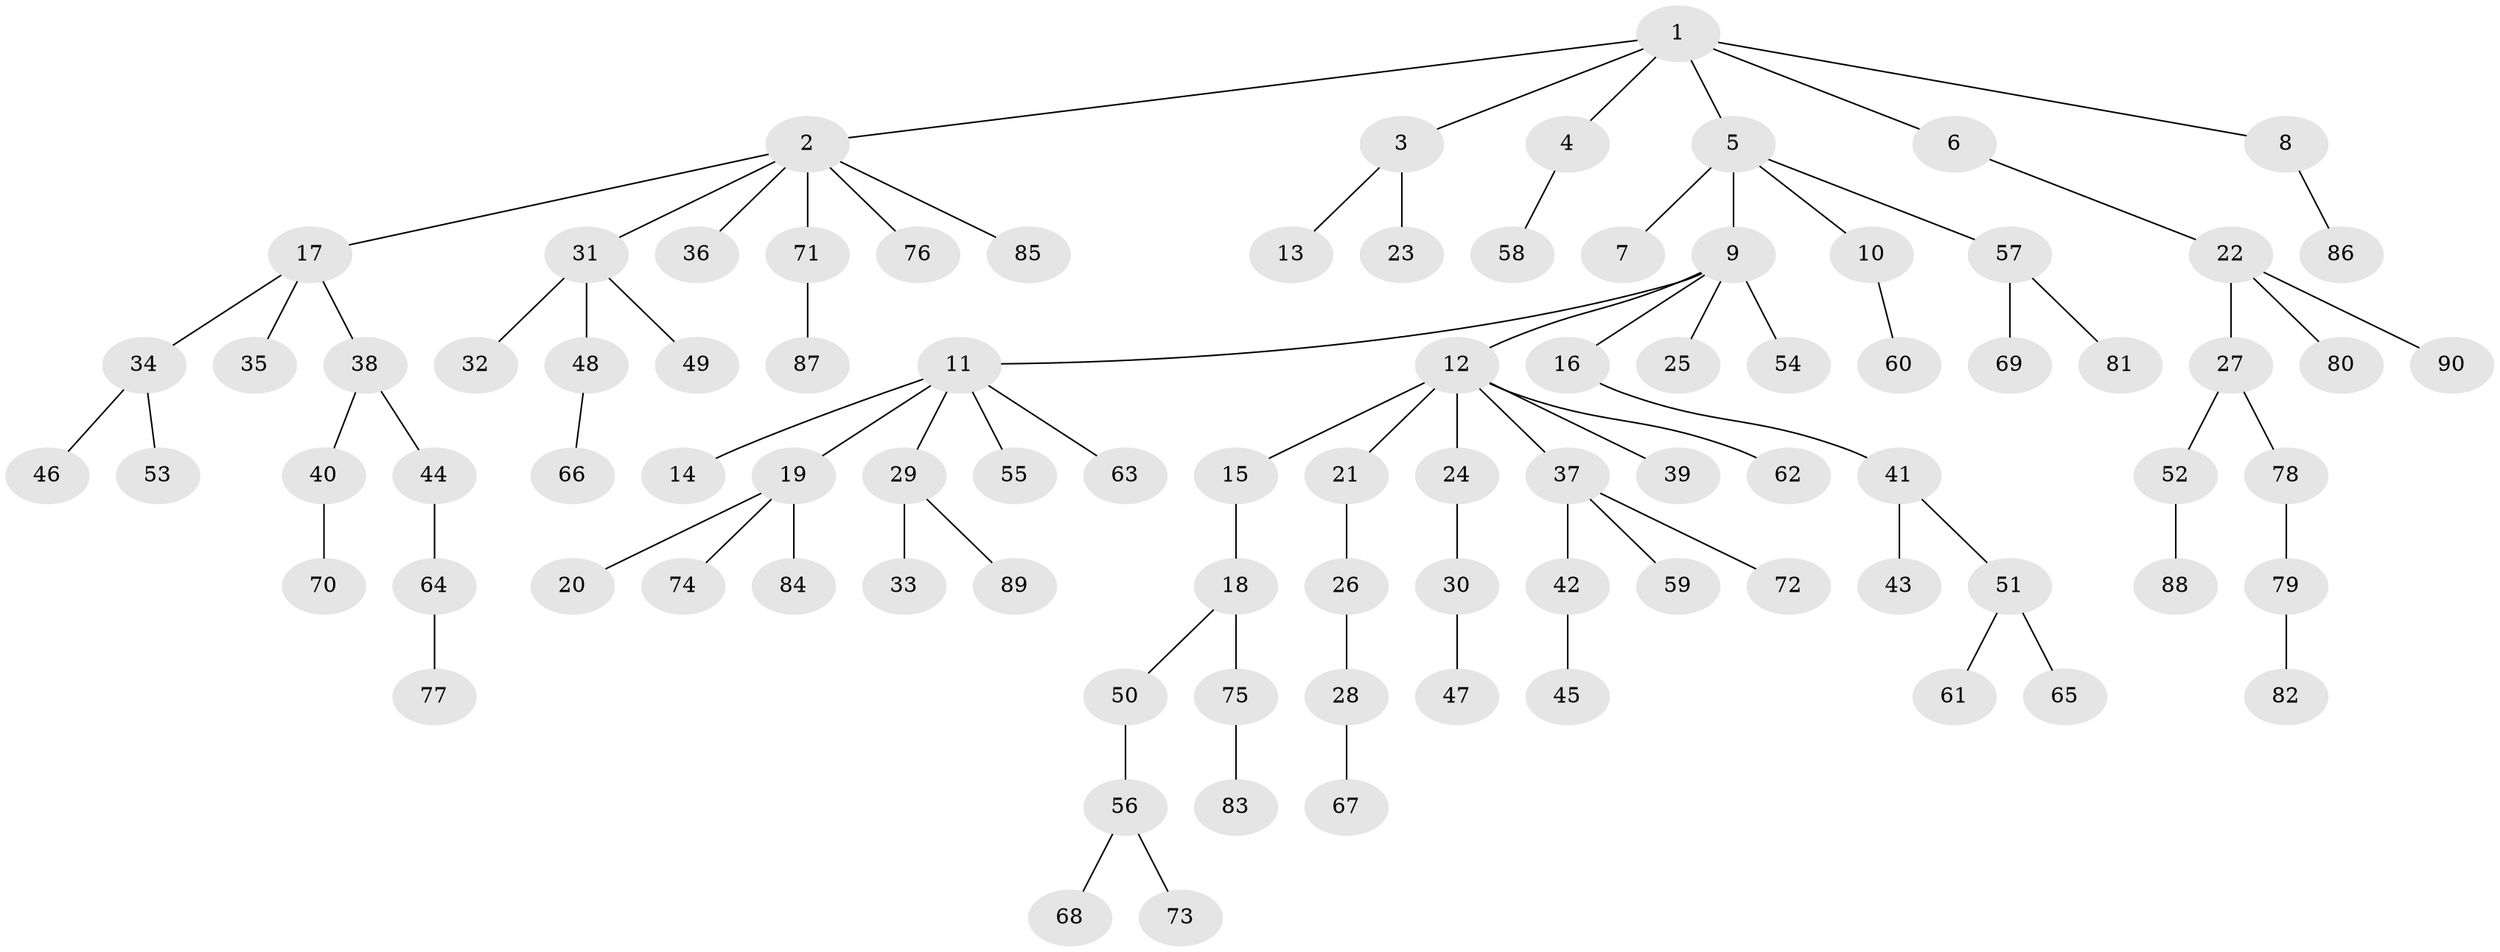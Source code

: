 // coarse degree distribution, {6: 0.047619047619047616, 2: 0.23809523809523808, 4: 0.015873015873015872, 1: 0.5396825396825397, 5: 0.031746031746031744, 7: 0.015873015873015872, 3: 0.1111111111111111}
// Generated by graph-tools (version 1.1) at 2025/52/02/27/25 19:52:12]
// undirected, 90 vertices, 89 edges
graph export_dot {
graph [start="1"]
  node [color=gray90,style=filled];
  1;
  2;
  3;
  4;
  5;
  6;
  7;
  8;
  9;
  10;
  11;
  12;
  13;
  14;
  15;
  16;
  17;
  18;
  19;
  20;
  21;
  22;
  23;
  24;
  25;
  26;
  27;
  28;
  29;
  30;
  31;
  32;
  33;
  34;
  35;
  36;
  37;
  38;
  39;
  40;
  41;
  42;
  43;
  44;
  45;
  46;
  47;
  48;
  49;
  50;
  51;
  52;
  53;
  54;
  55;
  56;
  57;
  58;
  59;
  60;
  61;
  62;
  63;
  64;
  65;
  66;
  67;
  68;
  69;
  70;
  71;
  72;
  73;
  74;
  75;
  76;
  77;
  78;
  79;
  80;
  81;
  82;
  83;
  84;
  85;
  86;
  87;
  88;
  89;
  90;
  1 -- 2;
  1 -- 3;
  1 -- 4;
  1 -- 5;
  1 -- 6;
  1 -- 8;
  2 -- 17;
  2 -- 31;
  2 -- 36;
  2 -- 71;
  2 -- 76;
  2 -- 85;
  3 -- 13;
  3 -- 23;
  4 -- 58;
  5 -- 7;
  5 -- 9;
  5 -- 10;
  5 -- 57;
  6 -- 22;
  8 -- 86;
  9 -- 11;
  9 -- 12;
  9 -- 16;
  9 -- 25;
  9 -- 54;
  10 -- 60;
  11 -- 14;
  11 -- 19;
  11 -- 29;
  11 -- 55;
  11 -- 63;
  12 -- 15;
  12 -- 21;
  12 -- 24;
  12 -- 37;
  12 -- 39;
  12 -- 62;
  15 -- 18;
  16 -- 41;
  17 -- 34;
  17 -- 35;
  17 -- 38;
  18 -- 50;
  18 -- 75;
  19 -- 20;
  19 -- 74;
  19 -- 84;
  21 -- 26;
  22 -- 27;
  22 -- 80;
  22 -- 90;
  24 -- 30;
  26 -- 28;
  27 -- 52;
  27 -- 78;
  28 -- 67;
  29 -- 33;
  29 -- 89;
  30 -- 47;
  31 -- 32;
  31 -- 48;
  31 -- 49;
  34 -- 46;
  34 -- 53;
  37 -- 42;
  37 -- 59;
  37 -- 72;
  38 -- 40;
  38 -- 44;
  40 -- 70;
  41 -- 43;
  41 -- 51;
  42 -- 45;
  44 -- 64;
  48 -- 66;
  50 -- 56;
  51 -- 61;
  51 -- 65;
  52 -- 88;
  56 -- 68;
  56 -- 73;
  57 -- 69;
  57 -- 81;
  64 -- 77;
  71 -- 87;
  75 -- 83;
  78 -- 79;
  79 -- 82;
}
